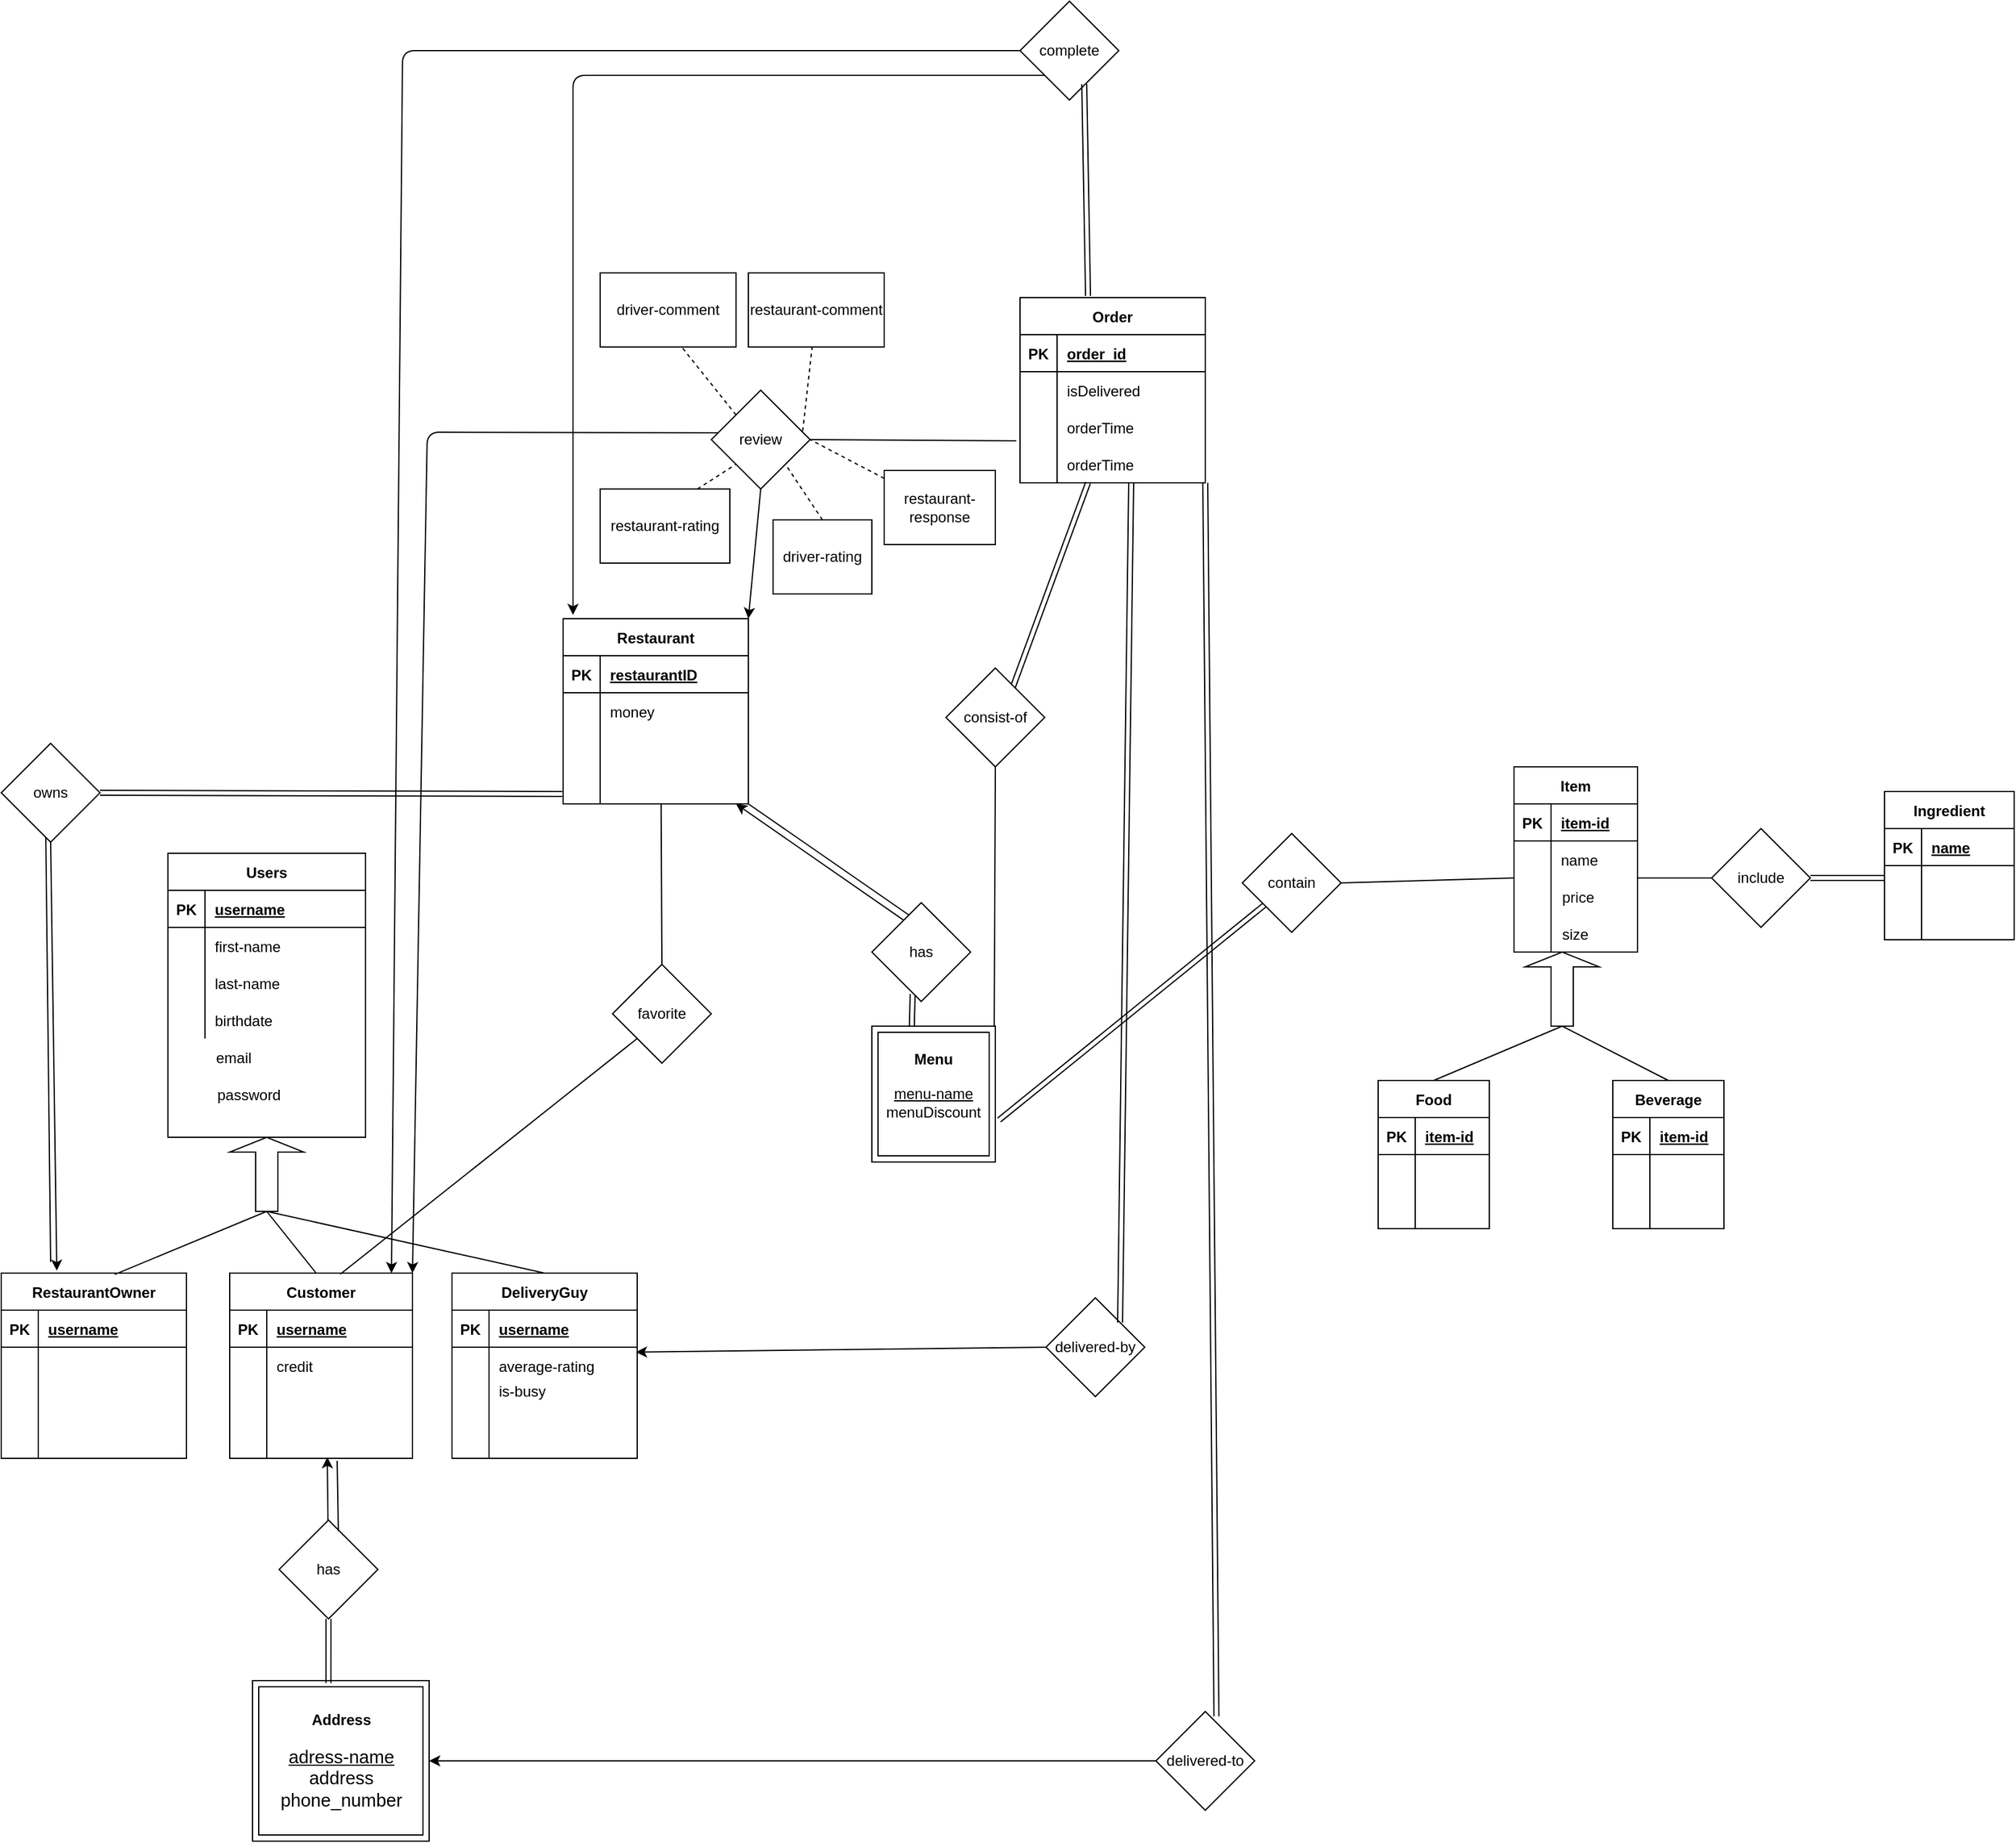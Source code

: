 <mxfile version="14.1.8" type="device"><diagram id="R2lEEEUBdFMjLlhIrx00" name="Page-1"><mxGraphModel dx="926" dy="1726" grid="1" gridSize="10" guides="1" tooltips="1" connect="1" arrows="1" fold="1" page="1" pageScale="1" pageWidth="850" pageHeight="1100" math="0" shadow="0" extFonts="Permanent Marker^https://fonts.googleapis.com/css?family=Permanent+Marker"><root><mxCell id="0"/><mxCell id="1" parent="0"/><object label="Users" email="" id="Zh8neGihTHfax8d--XvM-1"><mxCell style="shape=table;startSize=30;container=1;collapsible=1;childLayout=tableLayout;fixedRows=1;rowLines=0;fontStyle=1;align=center;resizeLast=1;" parent="1" vertex="1"><mxGeometry x="280" y="110" width="160" height="230" as="geometry"/></mxCell></object><mxCell id="Zh8neGihTHfax8d--XvM-2" value="" style="shape=partialRectangle;collapsible=0;dropTarget=0;pointerEvents=0;fillColor=none;top=0;left=0;bottom=1;right=0;points=[[0,0.5],[1,0.5]];portConstraint=eastwest;" parent="Zh8neGihTHfax8d--XvM-1" vertex="1"><mxGeometry y="30" width="160" height="30" as="geometry"/></mxCell><mxCell id="Zh8neGihTHfax8d--XvM-3" value="PK" style="shape=partialRectangle;connectable=0;fillColor=none;top=0;left=0;bottom=0;right=0;fontStyle=1;overflow=hidden;" parent="Zh8neGihTHfax8d--XvM-2" vertex="1"><mxGeometry width="30" height="30" as="geometry"/></mxCell><mxCell id="Zh8neGihTHfax8d--XvM-4" value="username" style="shape=partialRectangle;connectable=0;fillColor=none;top=0;left=0;bottom=0;right=0;align=left;spacingLeft=6;fontStyle=5;overflow=hidden;" parent="Zh8neGihTHfax8d--XvM-2" vertex="1"><mxGeometry x="30" width="130" height="30" as="geometry"/></mxCell><mxCell id="Zh8neGihTHfax8d--XvM-5" value="" style="shape=partialRectangle;collapsible=0;dropTarget=0;pointerEvents=0;fillColor=none;top=0;left=0;bottom=0;right=0;points=[[0,0.5],[1,0.5]];portConstraint=eastwest;" parent="Zh8neGihTHfax8d--XvM-1" vertex="1"><mxGeometry y="60" width="160" height="30" as="geometry"/></mxCell><mxCell id="Zh8neGihTHfax8d--XvM-6" value="" style="shape=partialRectangle;connectable=0;fillColor=none;top=0;left=0;bottom=0;right=0;editable=1;overflow=hidden;" parent="Zh8neGihTHfax8d--XvM-5" vertex="1"><mxGeometry width="30" height="30" as="geometry"/></mxCell><mxCell id="Zh8neGihTHfax8d--XvM-7" value="first-name" style="shape=partialRectangle;connectable=0;fillColor=none;top=0;left=0;bottom=0;right=0;align=left;spacingLeft=6;overflow=hidden;" parent="Zh8neGihTHfax8d--XvM-5" vertex="1"><mxGeometry x="30" width="130" height="30" as="geometry"/></mxCell><mxCell id="Zh8neGihTHfax8d--XvM-8" value="" style="shape=partialRectangle;collapsible=0;dropTarget=0;pointerEvents=0;fillColor=none;top=0;left=0;bottom=0;right=0;points=[[0,0.5],[1,0.5]];portConstraint=eastwest;" parent="Zh8neGihTHfax8d--XvM-1" vertex="1"><mxGeometry y="90" width="160" height="30" as="geometry"/></mxCell><mxCell id="Zh8neGihTHfax8d--XvM-9" value="" style="shape=partialRectangle;connectable=0;fillColor=none;top=0;left=0;bottom=0;right=0;editable=1;overflow=hidden;" parent="Zh8neGihTHfax8d--XvM-8" vertex="1"><mxGeometry width="30" height="30" as="geometry"/></mxCell><mxCell id="Zh8neGihTHfax8d--XvM-10" value="last-name" style="shape=partialRectangle;connectable=0;fillColor=none;top=0;left=0;bottom=0;right=0;align=left;spacingLeft=6;overflow=hidden;" parent="Zh8neGihTHfax8d--XvM-8" vertex="1"><mxGeometry x="30" width="130" height="30" as="geometry"/></mxCell><mxCell id="Zh8neGihTHfax8d--XvM-11" value="" style="shape=partialRectangle;collapsible=0;dropTarget=0;pointerEvents=0;fillColor=none;top=0;left=0;bottom=0;right=0;points=[[0,0.5],[1,0.5]];portConstraint=eastwest;" parent="Zh8neGihTHfax8d--XvM-1" vertex="1"><mxGeometry y="120" width="160" height="30" as="geometry"/></mxCell><mxCell id="Zh8neGihTHfax8d--XvM-12" value="" style="shape=partialRectangle;connectable=0;fillColor=none;top=0;left=0;bottom=0;right=0;editable=1;overflow=hidden;" parent="Zh8neGihTHfax8d--XvM-11" vertex="1"><mxGeometry width="30" height="30" as="geometry"/></mxCell><mxCell id="Zh8neGihTHfax8d--XvM-13" value="birthdate" style="shape=partialRectangle;connectable=0;fillColor=none;top=0;left=0;bottom=0;right=0;align=left;spacingLeft=6;overflow=hidden;" parent="Zh8neGihTHfax8d--XvM-11" vertex="1"><mxGeometry x="30" width="130" height="30" as="geometry"/></mxCell><mxCell id="Zh8neGihTHfax8d--XvM-14" value="email" style="shape=partialRectangle;connectable=0;fillColor=none;top=0;left=0;bottom=0;right=0;align=left;spacingLeft=6;overflow=hidden;" parent="1" vertex="1"><mxGeometry x="311" y="260" width="150" height="30" as="geometry"/></mxCell><object label="RestaurantOwner" email="" id="Zh8neGihTHfax8d--XvM-16"><mxCell style="shape=table;startSize=30;container=1;collapsible=1;childLayout=tableLayout;fixedRows=1;rowLines=0;fontStyle=1;align=center;resizeLast=1;" parent="1" vertex="1"><mxGeometry x="145" y="450" width="150" height="150" as="geometry"/></mxCell></object><mxCell id="Zh8neGihTHfax8d--XvM-17" value="" style="shape=partialRectangle;collapsible=0;dropTarget=0;pointerEvents=0;fillColor=none;top=0;left=0;bottom=1;right=0;points=[[0,0.5],[1,0.5]];portConstraint=eastwest;" parent="Zh8neGihTHfax8d--XvM-16" vertex="1"><mxGeometry y="30" width="150" height="30" as="geometry"/></mxCell><mxCell id="Zh8neGihTHfax8d--XvM-18" value="PK" style="shape=partialRectangle;connectable=0;fillColor=none;top=0;left=0;bottom=0;right=0;fontStyle=1;overflow=hidden;" parent="Zh8neGihTHfax8d--XvM-17" vertex="1"><mxGeometry width="30" height="30" as="geometry"/></mxCell><mxCell id="Zh8neGihTHfax8d--XvM-19" value="username" style="shape=partialRectangle;connectable=0;fillColor=none;top=0;left=0;bottom=0;right=0;align=left;spacingLeft=6;fontStyle=5;overflow=hidden;" parent="Zh8neGihTHfax8d--XvM-17" vertex="1"><mxGeometry x="30" width="120" height="30" as="geometry"/></mxCell><mxCell id="Zh8neGihTHfax8d--XvM-20" value="" style="shape=partialRectangle;collapsible=0;dropTarget=0;pointerEvents=0;fillColor=none;top=0;left=0;bottom=0;right=0;points=[[0,0.5],[1,0.5]];portConstraint=eastwest;" parent="Zh8neGihTHfax8d--XvM-16" vertex="1"><mxGeometry y="60" width="150" height="30" as="geometry"/></mxCell><mxCell id="Zh8neGihTHfax8d--XvM-21" value="" style="shape=partialRectangle;connectable=0;fillColor=none;top=0;left=0;bottom=0;right=0;editable=1;overflow=hidden;" parent="Zh8neGihTHfax8d--XvM-20" vertex="1"><mxGeometry width="30" height="30" as="geometry"/></mxCell><mxCell id="Zh8neGihTHfax8d--XvM-22" value="" style="shape=partialRectangle;connectable=0;fillColor=none;top=0;left=0;bottom=0;right=0;align=left;spacingLeft=6;overflow=hidden;" parent="Zh8neGihTHfax8d--XvM-20" vertex="1"><mxGeometry x="30" width="120" height="30" as="geometry"/></mxCell><mxCell id="Zh8neGihTHfax8d--XvM-23" value="" style="shape=partialRectangle;collapsible=0;dropTarget=0;pointerEvents=0;fillColor=none;top=0;left=0;bottom=0;right=0;points=[[0,0.5],[1,0.5]];portConstraint=eastwest;" parent="Zh8neGihTHfax8d--XvM-16" vertex="1"><mxGeometry y="90" width="150" height="30" as="geometry"/></mxCell><mxCell id="Zh8neGihTHfax8d--XvM-24" value="" style="shape=partialRectangle;connectable=0;fillColor=none;top=0;left=0;bottom=0;right=0;editable=1;overflow=hidden;" parent="Zh8neGihTHfax8d--XvM-23" vertex="1"><mxGeometry width="30" height="30" as="geometry"/></mxCell><mxCell id="Zh8neGihTHfax8d--XvM-25" value="" style="shape=partialRectangle;connectable=0;fillColor=none;top=0;left=0;bottom=0;right=0;align=left;spacingLeft=6;overflow=hidden;" parent="Zh8neGihTHfax8d--XvM-23" vertex="1"><mxGeometry x="30" width="120" height="30" as="geometry"/></mxCell><mxCell id="Zh8neGihTHfax8d--XvM-26" value="" style="shape=partialRectangle;collapsible=0;dropTarget=0;pointerEvents=0;fillColor=none;top=0;left=0;bottom=0;right=0;points=[[0,0.5],[1,0.5]];portConstraint=eastwest;" parent="Zh8neGihTHfax8d--XvM-16" vertex="1"><mxGeometry y="120" width="150" height="30" as="geometry"/></mxCell><mxCell id="Zh8neGihTHfax8d--XvM-27" value="" style="shape=partialRectangle;connectable=0;fillColor=none;top=0;left=0;bottom=0;right=0;editable=1;overflow=hidden;" parent="Zh8neGihTHfax8d--XvM-26" vertex="1"><mxGeometry width="30" height="30" as="geometry"/></mxCell><mxCell id="Zh8neGihTHfax8d--XvM-28" value="" style="shape=partialRectangle;connectable=0;fillColor=none;top=0;left=0;bottom=0;right=0;align=left;spacingLeft=6;overflow=hidden;" parent="Zh8neGihTHfax8d--XvM-26" vertex="1"><mxGeometry x="30" width="120" height="30" as="geometry"/></mxCell><object label="Restaurant" email="" id="Zh8neGihTHfax8d--XvM-29"><mxCell style="shape=table;startSize=30;container=1;collapsible=1;childLayout=tableLayout;fixedRows=1;rowLines=0;fontStyle=1;align=center;resizeLast=1;" parent="1" vertex="1"><mxGeometry x="600" y="-80" width="150" height="150" as="geometry"/></mxCell></object><mxCell id="Zh8neGihTHfax8d--XvM-30" value="" style="shape=partialRectangle;collapsible=0;dropTarget=0;pointerEvents=0;fillColor=none;top=0;left=0;bottom=1;right=0;points=[[0,0.5],[1,0.5]];portConstraint=eastwest;" parent="Zh8neGihTHfax8d--XvM-29" vertex="1"><mxGeometry y="30" width="150" height="30" as="geometry"/></mxCell><mxCell id="Zh8neGihTHfax8d--XvM-31" value="PK" style="shape=partialRectangle;connectable=0;fillColor=none;top=0;left=0;bottom=0;right=0;fontStyle=1;overflow=hidden;" parent="Zh8neGihTHfax8d--XvM-30" vertex="1"><mxGeometry width="30" height="30" as="geometry"/></mxCell><mxCell id="Zh8neGihTHfax8d--XvM-32" value="restaurantID" style="shape=partialRectangle;connectable=0;fillColor=none;top=0;left=0;bottom=0;right=0;align=left;spacingLeft=6;fontStyle=5;overflow=hidden;" parent="Zh8neGihTHfax8d--XvM-30" vertex="1"><mxGeometry x="30" width="120" height="30" as="geometry"/></mxCell><mxCell id="Zh8neGihTHfax8d--XvM-33" value="" style="shape=partialRectangle;collapsible=0;dropTarget=0;pointerEvents=0;fillColor=none;top=0;left=0;bottom=0;right=0;points=[[0,0.5],[1,0.5]];portConstraint=eastwest;" parent="Zh8neGihTHfax8d--XvM-29" vertex="1"><mxGeometry y="60" width="150" height="30" as="geometry"/></mxCell><mxCell id="Zh8neGihTHfax8d--XvM-34" value="" style="shape=partialRectangle;connectable=0;fillColor=none;top=0;left=0;bottom=0;right=0;editable=1;overflow=hidden;" parent="Zh8neGihTHfax8d--XvM-33" vertex="1"><mxGeometry width="30" height="30" as="geometry"/></mxCell><mxCell id="Zh8neGihTHfax8d--XvM-35" value="money" style="shape=partialRectangle;connectable=0;fillColor=none;top=0;left=0;bottom=0;right=0;align=left;spacingLeft=6;overflow=hidden;" parent="Zh8neGihTHfax8d--XvM-33" vertex="1"><mxGeometry x="30" width="120" height="30" as="geometry"/></mxCell><mxCell id="Zh8neGihTHfax8d--XvM-36" value="" style="shape=partialRectangle;collapsible=0;dropTarget=0;pointerEvents=0;fillColor=none;top=0;left=0;bottom=0;right=0;points=[[0,0.5],[1,0.5]];portConstraint=eastwest;" parent="Zh8neGihTHfax8d--XvM-29" vertex="1"><mxGeometry y="90" width="150" height="30" as="geometry"/></mxCell><mxCell id="Zh8neGihTHfax8d--XvM-37" value="" style="shape=partialRectangle;connectable=0;fillColor=none;top=0;left=0;bottom=0;right=0;editable=1;overflow=hidden;" parent="Zh8neGihTHfax8d--XvM-36" vertex="1"><mxGeometry width="30" height="30" as="geometry"/></mxCell><mxCell id="Zh8neGihTHfax8d--XvM-38" value="" style="shape=partialRectangle;connectable=0;fillColor=none;top=0;left=0;bottom=0;right=0;align=left;spacingLeft=6;overflow=hidden;" parent="Zh8neGihTHfax8d--XvM-36" vertex="1"><mxGeometry x="30" width="120" height="30" as="geometry"/></mxCell><mxCell id="Zh8neGihTHfax8d--XvM-39" value="" style="shape=partialRectangle;collapsible=0;dropTarget=0;pointerEvents=0;fillColor=none;top=0;left=0;bottom=0;right=0;points=[[0,0.5],[1,0.5]];portConstraint=eastwest;" parent="Zh8neGihTHfax8d--XvM-29" vertex="1"><mxGeometry y="120" width="150" height="30" as="geometry"/></mxCell><mxCell id="Zh8neGihTHfax8d--XvM-40" value="" style="shape=partialRectangle;connectable=0;fillColor=none;top=0;left=0;bottom=0;right=0;editable=1;overflow=hidden;" parent="Zh8neGihTHfax8d--XvM-39" vertex="1"><mxGeometry width="30" height="30" as="geometry"/></mxCell><mxCell id="Zh8neGihTHfax8d--XvM-41" value="" style="shape=partialRectangle;connectable=0;fillColor=none;top=0;left=0;bottom=0;right=0;align=left;spacingLeft=6;overflow=hidden;" parent="Zh8neGihTHfax8d--XvM-39" vertex="1"><mxGeometry x="30" width="120" height="30" as="geometry"/></mxCell><object label="Item" email="" id="Zh8neGihTHfax8d--XvM-55"><mxCell style="shape=table;startSize=30;container=1;collapsible=1;childLayout=tableLayout;fixedRows=1;rowLines=0;fontStyle=1;align=center;resizeLast=1;" parent="1" vertex="1"><mxGeometry x="1370" y="40" width="100" height="150" as="geometry"/></mxCell></object><mxCell id="Zh8neGihTHfax8d--XvM-56" value="" style="shape=partialRectangle;collapsible=0;dropTarget=0;pointerEvents=0;fillColor=none;top=0;left=0;bottom=1;right=0;points=[[0,0.5],[1,0.5]];portConstraint=eastwest;" parent="Zh8neGihTHfax8d--XvM-55" vertex="1"><mxGeometry y="30" width="100" height="30" as="geometry"/></mxCell><mxCell id="Zh8neGihTHfax8d--XvM-57" value="PK" style="shape=partialRectangle;connectable=0;fillColor=none;top=0;left=0;bottom=0;right=0;fontStyle=1;overflow=hidden;" parent="Zh8neGihTHfax8d--XvM-56" vertex="1"><mxGeometry width="30" height="30" as="geometry"/></mxCell><mxCell id="Zh8neGihTHfax8d--XvM-58" value="item-id" style="shape=partialRectangle;connectable=0;fillColor=none;top=0;left=0;bottom=0;right=0;align=left;spacingLeft=6;fontStyle=5;overflow=hidden;" parent="Zh8neGihTHfax8d--XvM-56" vertex="1"><mxGeometry x="30" width="70" height="30" as="geometry"/></mxCell><mxCell id="Zh8neGihTHfax8d--XvM-59" value="" style="shape=partialRectangle;collapsible=0;dropTarget=0;pointerEvents=0;fillColor=none;top=0;left=0;bottom=0;right=0;points=[[0,0.5],[1,0.5]];portConstraint=eastwest;" parent="Zh8neGihTHfax8d--XvM-55" vertex="1"><mxGeometry y="60" width="100" height="30" as="geometry"/></mxCell><mxCell id="Zh8neGihTHfax8d--XvM-60" value="" style="shape=partialRectangle;connectable=0;fillColor=none;top=0;left=0;bottom=0;right=0;editable=1;overflow=hidden;" parent="Zh8neGihTHfax8d--XvM-59" vertex="1"><mxGeometry width="30" height="30" as="geometry"/></mxCell><mxCell id="Zh8neGihTHfax8d--XvM-61" value="name" style="shape=partialRectangle;connectable=0;fillColor=none;top=0;left=0;bottom=0;right=0;align=left;spacingLeft=6;overflow=hidden;" parent="Zh8neGihTHfax8d--XvM-59" vertex="1"><mxGeometry x="30" width="70" height="30" as="geometry"/></mxCell><mxCell id="Zh8neGihTHfax8d--XvM-62" value="" style="shape=partialRectangle;collapsible=0;dropTarget=0;pointerEvents=0;fillColor=none;top=0;left=0;bottom=0;right=0;points=[[0,0.5],[1,0.5]];portConstraint=eastwest;" parent="Zh8neGihTHfax8d--XvM-55" vertex="1"><mxGeometry y="90" width="100" height="30" as="geometry"/></mxCell><mxCell id="Zh8neGihTHfax8d--XvM-63" value="" style="shape=partialRectangle;connectable=0;fillColor=none;top=0;left=0;bottom=0;right=0;editable=1;overflow=hidden;" parent="Zh8neGihTHfax8d--XvM-62" vertex="1"><mxGeometry width="30" height="30" as="geometry"/></mxCell><mxCell id="Zh8neGihTHfax8d--XvM-64" value="" style="shape=partialRectangle;connectable=0;fillColor=none;top=0;left=0;bottom=0;right=0;align=left;spacingLeft=6;overflow=hidden;" parent="Zh8neGihTHfax8d--XvM-62" vertex="1"><mxGeometry x="30" width="70" height="30" as="geometry"/></mxCell><mxCell id="Zh8neGihTHfax8d--XvM-65" value="" style="shape=partialRectangle;collapsible=0;dropTarget=0;pointerEvents=0;fillColor=none;top=0;left=0;bottom=0;right=0;points=[[0,0.5],[1,0.5]];portConstraint=eastwest;" parent="Zh8neGihTHfax8d--XvM-55" vertex="1"><mxGeometry y="120" width="100" height="30" as="geometry"/></mxCell><mxCell id="Zh8neGihTHfax8d--XvM-66" value="" style="shape=partialRectangle;connectable=0;fillColor=none;top=0;left=0;bottom=0;right=0;editable=1;overflow=hidden;" parent="Zh8neGihTHfax8d--XvM-65" vertex="1"><mxGeometry width="30" height="30" as="geometry"/></mxCell><mxCell id="Zh8neGihTHfax8d--XvM-67" value="" style="shape=partialRectangle;connectable=0;fillColor=none;top=0;left=0;bottom=0;right=0;align=left;spacingLeft=6;overflow=hidden;" parent="Zh8neGihTHfax8d--XvM-65" vertex="1"><mxGeometry x="30" width="70" height="30" as="geometry"/></mxCell><object label="Food" email="" id="Zh8neGihTHfax8d--XvM-94"><mxCell style="shape=table;startSize=30;container=1;collapsible=1;childLayout=tableLayout;fixedRows=1;rowLines=0;fontStyle=1;align=center;resizeLast=1;" parent="1" vertex="1"><mxGeometry x="1260" y="294" width="90" height="120" as="geometry"/></mxCell></object><mxCell id="Zh8neGihTHfax8d--XvM-95" value="" style="shape=partialRectangle;collapsible=0;dropTarget=0;pointerEvents=0;fillColor=none;top=0;left=0;bottom=1;right=0;points=[[0,0.5],[1,0.5]];portConstraint=eastwest;" parent="Zh8neGihTHfax8d--XvM-94" vertex="1"><mxGeometry y="30" width="90" height="30" as="geometry"/></mxCell><mxCell id="Zh8neGihTHfax8d--XvM-96" value="PK" style="shape=partialRectangle;connectable=0;fillColor=none;top=0;left=0;bottom=0;right=0;fontStyle=1;overflow=hidden;" parent="Zh8neGihTHfax8d--XvM-95" vertex="1"><mxGeometry width="30" height="30" as="geometry"/></mxCell><mxCell id="Zh8neGihTHfax8d--XvM-97" value="item-id" style="shape=partialRectangle;connectable=0;fillColor=none;top=0;left=0;bottom=0;right=0;align=left;spacingLeft=6;fontStyle=5;overflow=hidden;" parent="Zh8neGihTHfax8d--XvM-95" vertex="1"><mxGeometry x="30" width="60" height="30" as="geometry"/></mxCell><mxCell id="Zh8neGihTHfax8d--XvM-98" value="" style="shape=partialRectangle;collapsible=0;dropTarget=0;pointerEvents=0;fillColor=none;top=0;left=0;bottom=0;right=0;points=[[0,0.5],[1,0.5]];portConstraint=eastwest;" parent="Zh8neGihTHfax8d--XvM-94" vertex="1"><mxGeometry y="60" width="90" height="20" as="geometry"/></mxCell><mxCell id="Zh8neGihTHfax8d--XvM-99" value="" style="shape=partialRectangle;connectable=0;fillColor=none;top=0;left=0;bottom=0;right=0;editable=1;overflow=hidden;" parent="Zh8neGihTHfax8d--XvM-98" vertex="1"><mxGeometry width="30" height="20" as="geometry"/></mxCell><mxCell id="Zh8neGihTHfax8d--XvM-100" value="" style="shape=partialRectangle;connectable=0;fillColor=none;top=0;left=0;bottom=0;right=0;align=left;spacingLeft=6;overflow=hidden;" parent="Zh8neGihTHfax8d--XvM-98" vertex="1"><mxGeometry x="30" width="60" height="20" as="geometry"/></mxCell><mxCell id="Zh8neGihTHfax8d--XvM-101" value="" style="shape=partialRectangle;collapsible=0;dropTarget=0;pointerEvents=0;fillColor=none;top=0;left=0;bottom=0;right=0;points=[[0,0.5],[1,0.5]];portConstraint=eastwest;" parent="Zh8neGihTHfax8d--XvM-94" vertex="1"><mxGeometry y="80" width="90" height="20" as="geometry"/></mxCell><mxCell id="Zh8neGihTHfax8d--XvM-102" value="" style="shape=partialRectangle;connectable=0;fillColor=none;top=0;left=0;bottom=0;right=0;editable=1;overflow=hidden;" parent="Zh8neGihTHfax8d--XvM-101" vertex="1"><mxGeometry width="30" height="20" as="geometry"/></mxCell><mxCell id="Zh8neGihTHfax8d--XvM-103" value="" style="shape=partialRectangle;connectable=0;fillColor=none;top=0;left=0;bottom=0;right=0;align=left;spacingLeft=6;overflow=hidden;" parent="Zh8neGihTHfax8d--XvM-101" vertex="1"><mxGeometry x="30" width="60" height="20" as="geometry"/></mxCell><mxCell id="Zh8neGihTHfax8d--XvM-104" value="" style="shape=partialRectangle;collapsible=0;dropTarget=0;pointerEvents=0;fillColor=none;top=0;left=0;bottom=0;right=0;points=[[0,0.5],[1,0.5]];portConstraint=eastwest;" parent="Zh8neGihTHfax8d--XvM-94" vertex="1"><mxGeometry y="100" width="90" height="20" as="geometry"/></mxCell><mxCell id="Zh8neGihTHfax8d--XvM-105" value="" style="shape=partialRectangle;connectable=0;fillColor=none;top=0;left=0;bottom=0;right=0;editable=1;overflow=hidden;" parent="Zh8neGihTHfax8d--XvM-104" vertex="1"><mxGeometry width="30" height="20" as="geometry"/></mxCell><mxCell id="Zh8neGihTHfax8d--XvM-106" value="" style="shape=partialRectangle;connectable=0;fillColor=none;top=0;left=0;bottom=0;right=0;align=left;spacingLeft=6;overflow=hidden;" parent="Zh8neGihTHfax8d--XvM-104" vertex="1"><mxGeometry x="30" width="60" height="20" as="geometry"/></mxCell><object label="Beverage" email="" id="Zh8neGihTHfax8d--XvM-107"><mxCell style="shape=table;startSize=30;container=1;collapsible=1;childLayout=tableLayout;fixedRows=1;rowLines=0;fontStyle=1;align=center;resizeLast=1;" parent="1" vertex="1"><mxGeometry x="1450" y="294" width="90" height="120" as="geometry"/></mxCell></object><mxCell id="Zh8neGihTHfax8d--XvM-108" value="" style="shape=partialRectangle;collapsible=0;dropTarget=0;pointerEvents=0;fillColor=none;top=0;left=0;bottom=1;right=0;points=[[0,0.5],[1,0.5]];portConstraint=eastwest;" parent="Zh8neGihTHfax8d--XvM-107" vertex="1"><mxGeometry y="30" width="90" height="30" as="geometry"/></mxCell><mxCell id="Zh8neGihTHfax8d--XvM-109" value="PK" style="shape=partialRectangle;connectable=0;fillColor=none;top=0;left=0;bottom=0;right=0;fontStyle=1;overflow=hidden;" parent="Zh8neGihTHfax8d--XvM-108" vertex="1"><mxGeometry width="30" height="30" as="geometry"/></mxCell><mxCell id="Zh8neGihTHfax8d--XvM-110" value="item-id" style="shape=partialRectangle;connectable=0;fillColor=none;top=0;left=0;bottom=0;right=0;align=left;spacingLeft=6;fontStyle=5;overflow=hidden;" parent="Zh8neGihTHfax8d--XvM-108" vertex="1"><mxGeometry x="30" width="60" height="30" as="geometry"/></mxCell><mxCell id="Zh8neGihTHfax8d--XvM-111" value="" style="shape=partialRectangle;collapsible=0;dropTarget=0;pointerEvents=0;fillColor=none;top=0;left=0;bottom=0;right=0;points=[[0,0.5],[1,0.5]];portConstraint=eastwest;" parent="Zh8neGihTHfax8d--XvM-107" vertex="1"><mxGeometry y="60" width="90" height="20" as="geometry"/></mxCell><mxCell id="Zh8neGihTHfax8d--XvM-112" value="" style="shape=partialRectangle;connectable=0;fillColor=none;top=0;left=0;bottom=0;right=0;editable=1;overflow=hidden;" parent="Zh8neGihTHfax8d--XvM-111" vertex="1"><mxGeometry width="30" height="20" as="geometry"/></mxCell><mxCell id="Zh8neGihTHfax8d--XvM-113" value="" style="shape=partialRectangle;connectable=0;fillColor=none;top=0;left=0;bottom=0;right=0;align=left;spacingLeft=6;overflow=hidden;" parent="Zh8neGihTHfax8d--XvM-111" vertex="1"><mxGeometry x="30" width="60" height="20" as="geometry"/></mxCell><mxCell id="Zh8neGihTHfax8d--XvM-114" value="" style="shape=partialRectangle;collapsible=0;dropTarget=0;pointerEvents=0;fillColor=none;top=0;left=0;bottom=0;right=0;points=[[0,0.5],[1,0.5]];portConstraint=eastwest;" parent="Zh8neGihTHfax8d--XvM-107" vertex="1"><mxGeometry y="80" width="90" height="20" as="geometry"/></mxCell><mxCell id="Zh8neGihTHfax8d--XvM-115" value="" style="shape=partialRectangle;connectable=0;fillColor=none;top=0;left=0;bottom=0;right=0;editable=1;overflow=hidden;" parent="Zh8neGihTHfax8d--XvM-114" vertex="1"><mxGeometry width="30" height="20" as="geometry"/></mxCell><mxCell id="Zh8neGihTHfax8d--XvM-116" value="" style="shape=partialRectangle;connectable=0;fillColor=none;top=0;left=0;bottom=0;right=0;align=left;spacingLeft=6;overflow=hidden;" parent="Zh8neGihTHfax8d--XvM-114" vertex="1"><mxGeometry x="30" width="60" height="20" as="geometry"/></mxCell><mxCell id="Zh8neGihTHfax8d--XvM-117" value="" style="shape=partialRectangle;collapsible=0;dropTarget=0;pointerEvents=0;fillColor=none;top=0;left=0;bottom=0;right=0;points=[[0,0.5],[1,0.5]];portConstraint=eastwest;" parent="Zh8neGihTHfax8d--XvM-107" vertex="1"><mxGeometry y="100" width="90" height="20" as="geometry"/></mxCell><mxCell id="Zh8neGihTHfax8d--XvM-118" value="" style="shape=partialRectangle;connectable=0;fillColor=none;top=0;left=0;bottom=0;right=0;editable=1;overflow=hidden;" parent="Zh8neGihTHfax8d--XvM-117" vertex="1"><mxGeometry width="30" height="20" as="geometry"/></mxCell><mxCell id="Zh8neGihTHfax8d--XvM-119" value="" style="shape=partialRectangle;connectable=0;fillColor=none;top=0;left=0;bottom=0;right=0;align=left;spacingLeft=6;overflow=hidden;" parent="Zh8neGihTHfax8d--XvM-117" vertex="1"><mxGeometry x="30" width="60" height="20" as="geometry"/></mxCell><mxCell id="Zh8neGihTHfax8d--XvM-120" value="price" style="shape=partialRectangle;connectable=0;fillColor=none;top=0;left=0;bottom=0;right=0;align=left;spacingLeft=6;overflow=hidden;" parent="1" vertex="1"><mxGeometry x="1401" y="130" width="180" height="30" as="geometry"/></mxCell><object label="Customer" email="" id="Zh8neGihTHfax8d--XvM-134"><mxCell style="shape=table;startSize=30;container=1;collapsible=1;childLayout=tableLayout;fixedRows=1;rowLines=0;fontStyle=1;align=center;resizeLast=1;" parent="1" vertex="1"><mxGeometry x="330" y="450" width="148" height="150" as="geometry"/></mxCell></object><mxCell id="Zh8neGihTHfax8d--XvM-135" value="" style="shape=partialRectangle;collapsible=0;dropTarget=0;pointerEvents=0;fillColor=none;top=0;left=0;bottom=1;right=0;points=[[0,0.5],[1,0.5]];portConstraint=eastwest;" parent="Zh8neGihTHfax8d--XvM-134" vertex="1"><mxGeometry y="30" width="148" height="30" as="geometry"/></mxCell><mxCell id="Zh8neGihTHfax8d--XvM-136" value="PK" style="shape=partialRectangle;connectable=0;fillColor=none;top=0;left=0;bottom=0;right=0;fontStyle=1;overflow=hidden;" parent="Zh8neGihTHfax8d--XvM-135" vertex="1"><mxGeometry width="30" height="30" as="geometry"/></mxCell><mxCell id="Zh8neGihTHfax8d--XvM-137" value="username" style="shape=partialRectangle;connectable=0;fillColor=none;top=0;left=0;bottom=0;right=0;align=left;spacingLeft=6;fontStyle=5;overflow=hidden;" parent="Zh8neGihTHfax8d--XvM-135" vertex="1"><mxGeometry x="30" width="118" height="30" as="geometry"/></mxCell><mxCell id="Zh8neGihTHfax8d--XvM-138" value="" style="shape=partialRectangle;collapsible=0;dropTarget=0;pointerEvents=0;fillColor=none;top=0;left=0;bottom=0;right=0;points=[[0,0.5],[1,0.5]];portConstraint=eastwest;" parent="Zh8neGihTHfax8d--XvM-134" vertex="1"><mxGeometry y="60" width="148" height="30" as="geometry"/></mxCell><mxCell id="Zh8neGihTHfax8d--XvM-139" value="" style="shape=partialRectangle;connectable=0;fillColor=none;top=0;left=0;bottom=0;right=0;editable=1;overflow=hidden;" parent="Zh8neGihTHfax8d--XvM-138" vertex="1"><mxGeometry width="30" height="30" as="geometry"/></mxCell><mxCell id="Zh8neGihTHfax8d--XvM-140" value="" style="shape=partialRectangle;connectable=0;fillColor=none;top=0;left=0;bottom=0;right=0;align=left;spacingLeft=6;overflow=hidden;" parent="Zh8neGihTHfax8d--XvM-138" vertex="1"><mxGeometry x="30" width="118" height="30" as="geometry"/></mxCell><mxCell id="Zh8neGihTHfax8d--XvM-141" value="" style="shape=partialRectangle;collapsible=0;dropTarget=0;pointerEvents=0;fillColor=none;top=0;left=0;bottom=0;right=0;points=[[0,0.5],[1,0.5]];portConstraint=eastwest;" parent="Zh8neGihTHfax8d--XvM-134" vertex="1"><mxGeometry y="90" width="148" height="30" as="geometry"/></mxCell><mxCell id="Zh8neGihTHfax8d--XvM-142" value="" style="shape=partialRectangle;connectable=0;fillColor=none;top=0;left=0;bottom=0;right=0;editable=1;overflow=hidden;" parent="Zh8neGihTHfax8d--XvM-141" vertex="1"><mxGeometry width="30" height="30" as="geometry"/></mxCell><mxCell id="Zh8neGihTHfax8d--XvM-143" value="" style="shape=partialRectangle;connectable=0;fillColor=none;top=0;left=0;bottom=0;right=0;align=left;spacingLeft=6;overflow=hidden;" parent="Zh8neGihTHfax8d--XvM-141" vertex="1"><mxGeometry x="30" width="118" height="30" as="geometry"/></mxCell><mxCell id="Zh8neGihTHfax8d--XvM-144" value="" style="shape=partialRectangle;collapsible=0;dropTarget=0;pointerEvents=0;fillColor=none;top=0;left=0;bottom=0;right=0;points=[[0,0.5],[1,0.5]];portConstraint=eastwest;" parent="Zh8neGihTHfax8d--XvM-134" vertex="1"><mxGeometry y="120" width="148" height="30" as="geometry"/></mxCell><mxCell id="Zh8neGihTHfax8d--XvM-145" value="" style="shape=partialRectangle;connectable=0;fillColor=none;top=0;left=0;bottom=0;right=0;editable=1;overflow=hidden;" parent="Zh8neGihTHfax8d--XvM-144" vertex="1"><mxGeometry width="30" height="30" as="geometry"/></mxCell><mxCell id="Zh8neGihTHfax8d--XvM-146" value="" style="shape=partialRectangle;connectable=0;fillColor=none;top=0;left=0;bottom=0;right=0;align=left;spacingLeft=6;overflow=hidden;" parent="Zh8neGihTHfax8d--XvM-144" vertex="1"><mxGeometry x="30" width="118" height="30" as="geometry"/></mxCell><object label="DeliveryGuy" email="" id="Zh8neGihTHfax8d--XvM-147"><mxCell style="shape=table;startSize=30;container=1;collapsible=1;childLayout=tableLayout;fixedRows=1;rowLines=0;fontStyle=1;align=center;resizeLast=1;" parent="1" vertex="1"><mxGeometry x="510" y="450" width="150" height="150" as="geometry"/></mxCell></object><mxCell id="Zh8neGihTHfax8d--XvM-148" value="" style="shape=partialRectangle;collapsible=0;dropTarget=0;pointerEvents=0;fillColor=none;top=0;left=0;bottom=1;right=0;points=[[0,0.5],[1,0.5]];portConstraint=eastwest;" parent="Zh8neGihTHfax8d--XvM-147" vertex="1"><mxGeometry y="30" width="150" height="30" as="geometry"/></mxCell><mxCell id="Zh8neGihTHfax8d--XvM-149" value="PK" style="shape=partialRectangle;connectable=0;fillColor=none;top=0;left=0;bottom=0;right=0;fontStyle=1;overflow=hidden;" parent="Zh8neGihTHfax8d--XvM-148" vertex="1"><mxGeometry width="30" height="30" as="geometry"/></mxCell><mxCell id="Zh8neGihTHfax8d--XvM-150" value="username" style="shape=partialRectangle;connectable=0;fillColor=none;top=0;left=0;bottom=0;right=0;align=left;spacingLeft=6;fontStyle=5;overflow=hidden;" parent="Zh8neGihTHfax8d--XvM-148" vertex="1"><mxGeometry x="30" width="120" height="30" as="geometry"/></mxCell><mxCell id="Zh8neGihTHfax8d--XvM-151" value="" style="shape=partialRectangle;collapsible=0;dropTarget=0;pointerEvents=0;fillColor=none;top=0;left=0;bottom=0;right=0;points=[[0,0.5],[1,0.5]];portConstraint=eastwest;" parent="Zh8neGihTHfax8d--XvM-147" vertex="1"><mxGeometry y="60" width="150" height="30" as="geometry"/></mxCell><mxCell id="Zh8neGihTHfax8d--XvM-152" value="" style="shape=partialRectangle;connectable=0;fillColor=none;top=0;left=0;bottom=0;right=0;editable=1;overflow=hidden;" parent="Zh8neGihTHfax8d--XvM-151" vertex="1"><mxGeometry width="30" height="30" as="geometry"/></mxCell><mxCell id="Zh8neGihTHfax8d--XvM-153" value="average-rating" style="shape=partialRectangle;connectable=0;fillColor=none;top=0;left=0;bottom=0;right=0;align=left;spacingLeft=6;overflow=hidden;" parent="Zh8neGihTHfax8d--XvM-151" vertex="1"><mxGeometry x="30" width="120" height="30" as="geometry"/></mxCell><mxCell id="Zh8neGihTHfax8d--XvM-154" value="" style="shape=partialRectangle;collapsible=0;dropTarget=0;pointerEvents=0;fillColor=none;top=0;left=0;bottom=0;right=0;points=[[0,0.5],[1,0.5]];portConstraint=eastwest;" parent="Zh8neGihTHfax8d--XvM-147" vertex="1"><mxGeometry y="90" width="150" height="30" as="geometry"/></mxCell><mxCell id="Zh8neGihTHfax8d--XvM-155" value="" style="shape=partialRectangle;connectable=0;fillColor=none;top=0;left=0;bottom=0;right=0;editable=1;overflow=hidden;" parent="Zh8neGihTHfax8d--XvM-154" vertex="1"><mxGeometry width="30" height="30" as="geometry"/></mxCell><mxCell id="Zh8neGihTHfax8d--XvM-156" value="" style="shape=partialRectangle;connectable=0;fillColor=none;top=0;left=0;bottom=0;right=0;align=left;spacingLeft=6;overflow=hidden;" parent="Zh8neGihTHfax8d--XvM-154" vertex="1"><mxGeometry x="30" width="120" height="30" as="geometry"/></mxCell><mxCell id="Zh8neGihTHfax8d--XvM-157" value="" style="shape=partialRectangle;collapsible=0;dropTarget=0;pointerEvents=0;fillColor=none;top=0;left=0;bottom=0;right=0;points=[[0,0.5],[1,0.5]];portConstraint=eastwest;" parent="Zh8neGihTHfax8d--XvM-147" vertex="1"><mxGeometry y="120" width="150" height="30" as="geometry"/></mxCell><mxCell id="Zh8neGihTHfax8d--XvM-158" value="" style="shape=partialRectangle;connectable=0;fillColor=none;top=0;left=0;bottom=0;right=0;editable=1;overflow=hidden;" parent="Zh8neGihTHfax8d--XvM-157" vertex="1"><mxGeometry width="30" height="30" as="geometry"/></mxCell><mxCell id="Zh8neGihTHfax8d--XvM-159" value="" style="shape=partialRectangle;connectable=0;fillColor=none;top=0;left=0;bottom=0;right=0;align=left;spacingLeft=6;overflow=hidden;" parent="Zh8neGihTHfax8d--XvM-157" vertex="1"><mxGeometry x="30" width="120" height="30" as="geometry"/></mxCell><mxCell id="Zh8neGihTHfax8d--XvM-160" value="credit" style="shape=partialRectangle;connectable=0;fillColor=none;top=0;left=0;bottom=0;right=0;align=left;spacingLeft=6;overflow=hidden;" parent="1" vertex="1"><mxGeometry x="360" y="510" width="120" height="30" as="geometry"/></mxCell><mxCell id="Zh8neGihTHfax8d--XvM-163" value="" style="shape=singleArrow;direction=north;whiteSpace=wrap;html=1;" parent="1" vertex="1"><mxGeometry x="330" y="340" width="60" height="60" as="geometry"/></mxCell><mxCell id="Zh8neGihTHfax8d--XvM-165" value="" style="endArrow=none;html=1;exitX=0;exitY=0.5;exitDx=0;exitDy=0;exitPerimeter=0;entryX=0.613;entryY=0.007;entryDx=0;entryDy=0;entryPerimeter=0;" parent="1" source="Zh8neGihTHfax8d--XvM-163" target="Zh8neGihTHfax8d--XvM-16" edge="1"><mxGeometry width="50" height="50" relative="1" as="geometry"><mxPoint x="680" y="250" as="sourcePoint"/><mxPoint x="240" y="430" as="targetPoint"/><Array as="points"/></mxGeometry></mxCell><mxCell id="Zh8neGihTHfax8d--XvM-167" value="" style="endArrow=none;html=1;exitX=0.5;exitY=0;exitDx=0;exitDy=0;entryX=0;entryY=0.5;entryDx=0;entryDy=0;entryPerimeter=0;" parent="1" source="Zh8neGihTHfax8d--XvM-147" target="Zh8neGihTHfax8d--XvM-163" edge="1"><mxGeometry width="50" height="50" relative="1" as="geometry"><mxPoint x="423" y="450" as="sourcePoint"/><mxPoint x="423" y="410" as="targetPoint"/><Array as="points"/></mxGeometry></mxCell><mxCell id="Zh8neGihTHfax8d--XvM-168" value="" style="shape=partialRectangle;collapsible=0;dropTarget=0;pointerEvents=0;fillColor=none;top=0;left=0;bottom=0;right=0;points=[[0,0.5],[1,0.5]];portConstraint=eastwest;" parent="1" vertex="1"><mxGeometry x="510" y="530" width="210" height="30" as="geometry"/></mxCell><mxCell id="Zh8neGihTHfax8d--XvM-169" value="" style="shape=partialRectangle;connectable=0;fillColor=none;top=0;left=0;bottom=0;right=0;editable=1;overflow=hidden;" parent="Zh8neGihTHfax8d--XvM-168" vertex="1"><mxGeometry width="30" height="30" as="geometry"/></mxCell><mxCell id="Zh8neGihTHfax8d--XvM-170" value="is-busy" style="shape=partialRectangle;connectable=0;fillColor=none;top=0;left=0;bottom=0;right=0;align=left;spacingLeft=6;overflow=hidden;" parent="Zh8neGihTHfax8d--XvM-168" vertex="1"><mxGeometry x="30" width="180" height="30" as="geometry"/></mxCell><mxCell id="Zh8neGihTHfax8d--XvM-174" value="" style="endArrow=classic;html=1;exitX=0.5;exitY=1;exitDx=0;exitDy=0;entryX=0.3;entryY=-0.013;entryDx=0;entryDy=0;entryPerimeter=0;" parent="1" target="Zh8neGihTHfax8d--XvM-16" edge="1"><mxGeometry width="50" height="50" relative="1" as="geometry"><mxPoint x="185" y="100" as="sourcePoint"/><mxPoint x="730" y="200" as="targetPoint"/></mxGeometry></mxCell><mxCell id="Zh8neGihTHfax8d--XvM-175" value="" style="endArrow=none;html=1;entryX=0.413;entryY=0.9;entryDx=0;entryDy=0;entryPerimeter=0;" parent="1" edge="1"><mxGeometry width="50" height="50" relative="1" as="geometry"><mxPoint x="185" y="441" as="sourcePoint"/><mxPoint x="181.04" y="92" as="targetPoint"/></mxGeometry></mxCell><mxCell id="Zh8neGihTHfax8d--XvM-178" value="" style="endArrow=none;html=1;entryX=0.5;entryY=0;entryDx=0;entryDy=0;exitX=1;exitY=1;exitDx=0;exitDy=0;" parent="1" source="Zh8neGihTHfax8d--XvM-29" edge="1"><mxGeometry width="50" height="50" relative="1" as="geometry"><mxPoint x="880" y="245" as="sourcePoint"/><mxPoint x="880" y="160" as="targetPoint"/></mxGeometry></mxCell><mxCell id="Zh8neGihTHfax8d--XvM-179" value="" style="endArrow=classic;html=1;exitX=0.338;exitY=0.188;exitDx=0;exitDy=0;exitPerimeter=0;" parent="1" source="w5awrjnhxRkKPZBforDl-2" edge="1"><mxGeometry width="50" height="50" relative="1" as="geometry"><mxPoint x="870" y="160" as="sourcePoint"/><mxPoint x="740" y="70" as="targetPoint"/></mxGeometry></mxCell><mxCell id="Zh8neGihTHfax8d--XvM-180" value="" style="shape=singleArrow;direction=north;whiteSpace=wrap;html=1;" parent="1" vertex="1"><mxGeometry x="1379" y="190" width="60" height="60" as="geometry"/></mxCell><mxCell id="Zh8neGihTHfax8d--XvM-182" value="" style="endArrow=none;html=1;exitX=0.5;exitY=0;exitDx=0;exitDy=0;" parent="1" source="Zh8neGihTHfax8d--XvM-94" edge="1"><mxGeometry width="50" height="50" relative="1" as="geometry"><mxPoint x="1200" y="280" as="sourcePoint"/><mxPoint x="1409" y="250" as="targetPoint"/><Array as="points"/></mxGeometry></mxCell><mxCell id="Zh8neGihTHfax8d--XvM-183" value="" style="endArrow=none;html=1;exitX=0;exitY=0.5;exitDx=0;exitDy=0;exitPerimeter=0;entryX=0.5;entryY=0;entryDx=0;entryDy=0;" parent="1" source="Zh8neGihTHfax8d--XvM-180" target="Zh8neGihTHfax8d--XvM-107" edge="1"><mxGeometry width="50" height="50" relative="1" as="geometry"><mxPoint x="1430" y="100" as="sourcePoint"/><mxPoint x="1480" y="50" as="targetPoint"/></mxGeometry></mxCell><object label="Order" email="" id="Zh8neGihTHfax8d--XvM-194"><mxCell style="shape=table;startSize=30;container=1;collapsible=1;childLayout=tableLayout;fixedRows=1;rowLines=0;fontStyle=1;align=center;resizeLast=1;" parent="1" vertex="1"><mxGeometry x="970" y="-340" width="150" height="150" as="geometry"/></mxCell></object><mxCell id="Zh8neGihTHfax8d--XvM-195" value="" style="shape=partialRectangle;collapsible=0;dropTarget=0;pointerEvents=0;fillColor=none;top=0;left=0;bottom=1;right=0;points=[[0,0.5],[1,0.5]];portConstraint=eastwest;" parent="Zh8neGihTHfax8d--XvM-194" vertex="1"><mxGeometry y="30" width="150" height="30" as="geometry"/></mxCell><mxCell id="Zh8neGihTHfax8d--XvM-196" value="PK" style="shape=partialRectangle;connectable=0;fillColor=none;top=0;left=0;bottom=0;right=0;fontStyle=1;overflow=hidden;" parent="Zh8neGihTHfax8d--XvM-195" vertex="1"><mxGeometry width="30" height="30" as="geometry"/></mxCell><mxCell id="Zh8neGihTHfax8d--XvM-197" value="order_id" style="shape=partialRectangle;connectable=0;fillColor=none;top=0;left=0;bottom=0;right=0;align=left;spacingLeft=6;fontStyle=5;overflow=hidden;" parent="Zh8neGihTHfax8d--XvM-195" vertex="1"><mxGeometry x="30" width="120" height="30" as="geometry"/></mxCell><mxCell id="Zh8neGihTHfax8d--XvM-198" value="" style="shape=partialRectangle;collapsible=0;dropTarget=0;pointerEvents=0;fillColor=none;top=0;left=0;bottom=0;right=0;points=[[0,0.5],[1,0.5]];portConstraint=eastwest;" parent="Zh8neGihTHfax8d--XvM-194" vertex="1"><mxGeometry y="60" width="150" height="30" as="geometry"/></mxCell><mxCell id="Zh8neGihTHfax8d--XvM-199" value="" style="shape=partialRectangle;connectable=0;fillColor=none;top=0;left=0;bottom=0;right=0;editable=1;overflow=hidden;" parent="Zh8neGihTHfax8d--XvM-198" vertex="1"><mxGeometry width="30" height="30" as="geometry"/></mxCell><mxCell id="Zh8neGihTHfax8d--XvM-200" value="" style="shape=partialRectangle;connectable=0;fillColor=none;top=0;left=0;bottom=0;right=0;align=left;spacingLeft=6;overflow=hidden;" parent="Zh8neGihTHfax8d--XvM-198" vertex="1"><mxGeometry x="30" width="120" height="30" as="geometry"/></mxCell><mxCell id="Zh8neGihTHfax8d--XvM-201" value="" style="shape=partialRectangle;collapsible=0;dropTarget=0;pointerEvents=0;fillColor=none;top=0;left=0;bottom=0;right=0;points=[[0,0.5],[1,0.5]];portConstraint=eastwest;" parent="Zh8neGihTHfax8d--XvM-194" vertex="1"><mxGeometry y="90" width="150" height="30" as="geometry"/></mxCell><mxCell id="Zh8neGihTHfax8d--XvM-202" value="" style="shape=partialRectangle;connectable=0;fillColor=none;top=0;left=0;bottom=0;right=0;editable=1;overflow=hidden;" parent="Zh8neGihTHfax8d--XvM-201" vertex="1"><mxGeometry width="30" height="30" as="geometry"/></mxCell><mxCell id="Zh8neGihTHfax8d--XvM-203" value="" style="shape=partialRectangle;connectable=0;fillColor=none;top=0;left=0;bottom=0;right=0;align=left;spacingLeft=6;overflow=hidden;" parent="Zh8neGihTHfax8d--XvM-201" vertex="1"><mxGeometry x="30" width="120" height="30" as="geometry"/></mxCell><mxCell id="Zh8neGihTHfax8d--XvM-204" value="" style="shape=partialRectangle;collapsible=0;dropTarget=0;pointerEvents=0;fillColor=none;top=0;left=0;bottom=0;right=0;points=[[0,0.5],[1,0.5]];portConstraint=eastwest;" parent="Zh8neGihTHfax8d--XvM-194" vertex="1"><mxGeometry y="120" width="150" height="30" as="geometry"/></mxCell><mxCell id="Zh8neGihTHfax8d--XvM-205" value="" style="shape=partialRectangle;connectable=0;fillColor=none;top=0;left=0;bottom=0;right=0;editable=1;overflow=hidden;" parent="Zh8neGihTHfax8d--XvM-204" vertex="1"><mxGeometry width="30" height="30" as="geometry"/></mxCell><mxCell id="Zh8neGihTHfax8d--XvM-206" value="" style="shape=partialRectangle;connectable=0;fillColor=none;top=0;left=0;bottom=0;right=0;align=left;spacingLeft=6;overflow=hidden;" parent="Zh8neGihTHfax8d--XvM-204" vertex="1"><mxGeometry x="30" width="120" height="30" as="geometry"/></mxCell><mxCell id="Zh8neGihTHfax8d--XvM-220" value="size" style="shape=partialRectangle;connectable=0;fillColor=none;top=0;left=0;bottom=0;right=0;align=left;spacingLeft=6;overflow=hidden;" parent="1" vertex="1"><mxGeometry x="1401" y="160" width="180" height="30" as="geometry"/></mxCell><mxCell id="Zh8neGihTHfax8d--XvM-222" value="" style="shape=partialRectangle;collapsible=0;dropTarget=0;pointerEvents=0;fillColor=none;top=0;left=0;bottom=0;right=0;points=[[0,0.5],[1,0.5]];portConstraint=eastwest;" parent="1" vertex="1"><mxGeometry x="776" y="400" width="210" height="30" as="geometry"/></mxCell><mxCell id="Zh8neGihTHfax8d--XvM-223" value="" style="shape=partialRectangle;connectable=0;fillColor=none;top=0;left=0;bottom=0;right=0;editable=1;overflow=hidden;" parent="Zh8neGihTHfax8d--XvM-222" vertex="1"><mxGeometry width="30" height="30" as="geometry"/></mxCell><mxCell id="Zh8neGihTHfax8d--XvM-247" value="isDelivered" style="shape=partialRectangle;connectable=0;fillColor=none;top=0;left=0;bottom=0;right=0;align=left;spacingLeft=6;overflow=hidden;" parent="1" vertex="1"><mxGeometry x="1000" y="-280" width="90" height="30" as="geometry"/></mxCell><mxCell id="Zh8neGihTHfax8d--XvM-275" value="" style="endArrow=classic;html=1;exitX=0.072;exitY=0.431;exitDx=0;exitDy=0;exitPerimeter=0;entryX=1;entryY=0;entryDx=0;entryDy=0;" parent="1" source="Zh8neGihTHfax8d--XvM-293" target="Zh8neGihTHfax8d--XvM-134" edge="1"><mxGeometry width="50" height="50" relative="1" as="geometry"><mxPoint x="705" y="-231" as="sourcePoint"/><mxPoint x="550" y="370" as="targetPoint"/><Array as="points"><mxPoint x="490" y="-231"/></Array></mxGeometry></mxCell><mxCell id="Zh8neGihTHfax8d--XvM-282" value="password" style="shape=partialRectangle;connectable=0;fillColor=none;top=0;left=0;bottom=0;right=0;align=left;spacingLeft=6;overflow=hidden;" parent="1" vertex="1"><mxGeometry x="312" y="290" width="150" height="30" as="geometry"/></mxCell><mxCell id="Zh8neGihTHfax8d--XvM-284" value="" style="shape=link;html=1;exitX=0.367;exitY=1;exitDx=0;exitDy=0;entryX=0.675;entryY=0.2;entryDx=0;entryDy=0;entryPerimeter=0;exitPerimeter=0;" parent="1" source="Zh8neGihTHfax8d--XvM-204" target="w5awrjnhxRkKPZBforDl-1" edge="1"><mxGeometry width="100" relative="1" as="geometry"><mxPoint x="1080" y="-200" as="sourcePoint"/><mxPoint x="1020" y="-1" as="targetPoint"/></mxGeometry></mxCell><mxCell id="Zh8neGihTHfax8d--XvM-285" value="" style="shape=link;html=1;entryX=0.413;entryY=0.925;entryDx=0;entryDy=0;entryPerimeter=0;" parent="1" target="w5awrjnhxRkKPZBforDl-2" edge="1"><mxGeometry width="100" relative="1" as="geometry"><mxPoint x="882.359" y="250" as="sourcePoint"/><mxPoint x="880" y="200" as="targetPoint"/></mxGeometry></mxCell><mxCell id="Zh8neGihTHfax8d--XvM-293" value="review" style="rhombus;whiteSpace=wrap;html=1;" parent="1" vertex="1"><mxGeometry x="720" y="-265" width="80" height="80" as="geometry"/></mxCell><mxCell id="Zh8neGihTHfax8d--XvM-292" value="restaurant-comment" style="rounded=0;whiteSpace=wrap;html=1;" parent="1" vertex="1"><mxGeometry x="750" y="-360" width="110" height="60" as="geometry"/></mxCell><mxCell id="Zh8neGihTHfax8d--XvM-294" value="" style="endArrow=none;dashed=1;html=1;exitX=0.925;exitY=0.413;exitDx=0;exitDy=0;exitPerimeter=0;" parent="1" source="Zh8neGihTHfax8d--XvM-293" target="Zh8neGihTHfax8d--XvM-292" edge="1"><mxGeometry width="50" height="50" relative="1" as="geometry"><mxPoint x="730" y="-233.72" as="sourcePoint"/><mxPoint x="730" y="-340" as="targetPoint"/></mxGeometry></mxCell><mxCell id="Zh8neGihTHfax8d--XvM-295" value="driver-comment" style="rounded=0;whiteSpace=wrap;html=1;" parent="1" vertex="1"><mxGeometry x="630" y="-360" width="110" height="60" as="geometry"/></mxCell><mxCell id="Zh8neGihTHfax8d--XvM-296" value="" style="endArrow=none;dashed=1;html=1;exitX=0;exitY=0;exitDx=0;exitDy=0;entryX=0.6;entryY=1;entryDx=0;entryDy=0;entryPerimeter=0;" parent="1" source="Zh8neGihTHfax8d--XvM-293" target="Zh8neGihTHfax8d--XvM-295" edge="1"><mxGeometry width="50" height="50" relative="1" as="geometry"><mxPoint x="804" y="-221.96" as="sourcePoint"/><mxPoint x="811.634" y="-290" as="targetPoint"/></mxGeometry></mxCell><mxCell id="Zh8neGihTHfax8d--XvM-297" value="driver-rating" style="rounded=0;whiteSpace=wrap;html=1;" parent="1" vertex="1"><mxGeometry x="770" y="-160" width="80" height="60" as="geometry"/></mxCell><mxCell id="Zh8neGihTHfax8d--XvM-298" value="" style="endArrow=none;dashed=1;html=1;exitX=0.5;exitY=0;exitDx=0;exitDy=0;entryX=1;entryY=1;entryDx=0;entryDy=0;" parent="1" source="Zh8neGihTHfax8d--XvM-297" target="Zh8neGihTHfax8d--XvM-293" edge="1"><mxGeometry width="50" height="50" relative="1" as="geometry"><mxPoint x="804" y="-221.96" as="sourcePoint"/><mxPoint x="811.634" y="-290" as="targetPoint"/></mxGeometry></mxCell><mxCell id="Zh8neGihTHfax8d--XvM-299" value="restaurant-rating" style="rounded=0;whiteSpace=wrap;html=1;" parent="1" vertex="1"><mxGeometry x="630" y="-185" width="105" height="60" as="geometry"/></mxCell><mxCell id="Zh8neGihTHfax8d--XvM-301" value="" style="endArrow=none;dashed=1;html=1;exitX=0.75;exitY=0;exitDx=0;exitDy=0;entryX=0;entryY=1;entryDx=0;entryDy=0;" parent="1" source="Zh8neGihTHfax8d--XvM-299" target="Zh8neGihTHfax8d--XvM-293" edge="1"><mxGeometry width="50" height="50" relative="1" as="geometry"><mxPoint x="835" y="-166" as="sourcePoint"/><mxPoint x="790" y="-195" as="targetPoint"/></mxGeometry></mxCell><mxCell id="Zh8neGihTHfax8d--XvM-302" value="delivered-by" style="rhombus;whiteSpace=wrap;html=1;" parent="1" vertex="1"><mxGeometry x="991" y="470" width="80" height="80" as="geometry"/></mxCell><mxCell id="Zh8neGihTHfax8d--XvM-303" value="" style="endArrow=classic;html=1;exitX=0;exitY=0.5;exitDx=0;exitDy=0;entryX=0.993;entryY=0.133;entryDx=0;entryDy=0;entryPerimeter=0;" parent="1" source="Zh8neGihTHfax8d--XvM-302" target="Zh8neGihTHfax8d--XvM-151" edge="1"><mxGeometry width="50" height="50" relative="1" as="geometry"><mxPoint x="1050" y="496" as="sourcePoint"/><mxPoint x="700" y="506" as="targetPoint"/></mxGeometry></mxCell><mxCell id="Zh8neGihTHfax8d--XvM-305" value="" style="shape=link;html=1;exitX=1;exitY=0;exitDx=0;exitDy=0;" parent="1" source="Zh8neGihTHfax8d--XvM-302" edge="1"><mxGeometry width="100" relative="1" as="geometry"><mxPoint x="1130" y="590" as="sourcePoint"/><mxPoint x="1060" y="-190" as="targetPoint"/></mxGeometry></mxCell><mxCell id="Zh8neGihTHfax8d--XvM-307" value="complete" style="rhombus;whiteSpace=wrap;html=1;" parent="1" vertex="1"><mxGeometry x="970" y="-580" width="80" height="80" as="geometry"/></mxCell><mxCell id="Zh8neGihTHfax8d--XvM-310" value="" style="endArrow=classic;html=1;exitX=0;exitY=1;exitDx=0;exitDy=0;" parent="1" source="Zh8neGihTHfax8d--XvM-307" edge="1"><mxGeometry width="50" height="50" relative="1" as="geometry"><mxPoint x="620" y="-160" as="sourcePoint"/><mxPoint x="608" y="-83" as="targetPoint"/><Array as="points"><mxPoint x="608" y="-520"/></Array></mxGeometry></mxCell><mxCell id="Zh8neGihTHfax8d--XvM-311" value="" style="endArrow=classic;html=1;exitX=0;exitY=0.5;exitDx=0;exitDy=0;" parent="1" source="Zh8neGihTHfax8d--XvM-307" edge="1"><mxGeometry width="50" height="50" relative="1" as="geometry"><mxPoint x="490" y="430" as="sourcePoint"/><mxPoint x="461" y="450" as="targetPoint"/><Array as="points"><mxPoint x="470" y="-540"/></Array></mxGeometry></mxCell><mxCell id="Zh8neGihTHfax8d--XvM-313" value="" style="shape=link;html=1;exitX=0.65;exitY=0.838;exitDx=0;exitDy=0;entryX=0.367;entryY=-0.009;entryDx=0;entryDy=0;entryPerimeter=0;exitPerimeter=0;" parent="1" source="Zh8neGihTHfax8d--XvM-307" target="Zh8neGihTHfax8d--XvM-194" edge="1"><mxGeometry width="100" relative="1" as="geometry"><mxPoint x="600" y="-170" as="sourcePoint"/><mxPoint x="700" y="-170" as="targetPoint"/></mxGeometry></mxCell><mxCell id="Zh8neGihTHfax8d--XvM-318" value="" style="endArrow=none;html=1;entryX=0;entryY=0.5;entryDx=0;entryDy=0;" parent="1" target="hnmbwk__psN7E5hnEite-14" edge="1"><mxGeometry width="50" height="50" relative="1" as="geometry"><mxPoint x="1470" y="130" as="sourcePoint"/><mxPoint x="1560" y="130" as="targetPoint"/></mxGeometry></mxCell><mxCell id="Zh8neGihTHfax8d--XvM-320" value="" style="endArrow=none;html=1;exitX=0.5;exitY=1;exitDx=0;exitDy=0;entryX=0.829;entryY=0.006;entryDx=0;entryDy=0;entryPerimeter=0;" parent="1" source="w5awrjnhxRkKPZBforDl-1" edge="1"><mxGeometry width="50" height="50" relative="1" as="geometry"><mxPoint x="990" y="40" as="sourcePoint"/><mxPoint x="949.09" y="251.08" as="targetPoint"/></mxGeometry></mxCell><mxCell id="Zh8neGihTHfax8d--XvM-321" value="" style="shape=link;html=1;exitX=1;exitY=0.5;exitDx=0;exitDy=0;entryX=-0.005;entryY=0.733;entryDx=0;entryDy=0;entryPerimeter=0;" parent="1" source="w5awrjnhxRkKPZBforDl-4" target="Zh8neGihTHfax8d--XvM-39" edge="1"><mxGeometry width="100" relative="1" as="geometry"><mxPoint x="235" y="80" as="sourcePoint"/><mxPoint x="600" y="80" as="targetPoint"/></mxGeometry></mxCell><mxCell id="Zh8neGihTHfax8d--XvM-323" value="" style="shape=link;html=1;exitX=1.03;exitY=0.691;exitDx=0;exitDy=0;exitPerimeter=0;" parent="1" source="w5awrjnhxRkKPZBforDl-5" target="w5awrjnhxRkKPZBforDl-3" edge="1"><mxGeometry width="100" relative="1" as="geometry"><mxPoint x="985" y="355" as="sourcePoint"/><mxPoint x="1260" as="targetPoint"/></mxGeometry></mxCell><mxCell id="Zh8neGihTHfax8d--XvM-324" value="" style="endArrow=none;html=1;entryX=0;entryY=0;entryDx=0;entryDy=0;entryPerimeter=0;exitX=1;exitY=0.5;exitDx=0;exitDy=0;" parent="1" source="w5awrjnhxRkKPZBforDl-3" target="Zh8neGihTHfax8d--XvM-62" edge="1"><mxGeometry width="50" height="50" relative="1" as="geometry"><mxPoint x="1250" y="114" as="sourcePoint"/><mxPoint x="1160" y="224" as="targetPoint"/></mxGeometry></mxCell><object label="Ingredient" email="" id="hnmbwk__psN7E5hnEite-1"><mxCell style="shape=table;startSize=30;container=1;collapsible=1;childLayout=tableLayout;fixedRows=1;rowLines=0;fontStyle=1;align=center;resizeLast=1;" parent="1" vertex="1"><mxGeometry x="1670" y="60" width="105" height="120" as="geometry"/></mxCell></object><mxCell id="hnmbwk__psN7E5hnEite-2" value="" style="shape=partialRectangle;collapsible=0;dropTarget=0;pointerEvents=0;fillColor=none;top=0;left=0;bottom=1;right=0;points=[[0,0.5],[1,0.5]];portConstraint=eastwest;" parent="hnmbwk__psN7E5hnEite-1" vertex="1"><mxGeometry y="30" width="105" height="30" as="geometry"/></mxCell><mxCell id="hnmbwk__psN7E5hnEite-3" value="PK" style="shape=partialRectangle;connectable=0;fillColor=none;top=0;left=0;bottom=0;right=0;fontStyle=1;overflow=hidden;" parent="hnmbwk__psN7E5hnEite-2" vertex="1"><mxGeometry width="30" height="30" as="geometry"/></mxCell><mxCell id="hnmbwk__psN7E5hnEite-4" value="name" style="shape=partialRectangle;connectable=0;fillColor=none;top=0;left=0;bottom=0;right=0;align=left;spacingLeft=6;fontStyle=5;overflow=hidden;" parent="hnmbwk__psN7E5hnEite-2" vertex="1"><mxGeometry x="30" width="75" height="30" as="geometry"/></mxCell><mxCell id="hnmbwk__psN7E5hnEite-5" value="" style="shape=partialRectangle;collapsible=0;dropTarget=0;pointerEvents=0;fillColor=none;top=0;left=0;bottom=0;right=0;points=[[0,0.5],[1,0.5]];portConstraint=eastwest;" parent="hnmbwk__psN7E5hnEite-1" vertex="1"><mxGeometry y="60" width="105" height="20" as="geometry"/></mxCell><mxCell id="hnmbwk__psN7E5hnEite-6" value="" style="shape=partialRectangle;connectable=0;fillColor=none;top=0;left=0;bottom=0;right=0;editable=1;overflow=hidden;" parent="hnmbwk__psN7E5hnEite-5" vertex="1"><mxGeometry width="30" height="20" as="geometry"/></mxCell><mxCell id="hnmbwk__psN7E5hnEite-7" value="" style="shape=partialRectangle;connectable=0;fillColor=none;top=0;left=0;bottom=0;right=0;align=left;spacingLeft=6;overflow=hidden;" parent="hnmbwk__psN7E5hnEite-5" vertex="1"><mxGeometry x="30" width="75" height="20" as="geometry"/></mxCell><mxCell id="hnmbwk__psN7E5hnEite-8" value="" style="shape=partialRectangle;collapsible=0;dropTarget=0;pointerEvents=0;fillColor=none;top=0;left=0;bottom=0;right=0;points=[[0,0.5],[1,0.5]];portConstraint=eastwest;" parent="hnmbwk__psN7E5hnEite-1" vertex="1"><mxGeometry y="80" width="105" height="20" as="geometry"/></mxCell><mxCell id="hnmbwk__psN7E5hnEite-9" value="" style="shape=partialRectangle;connectable=0;fillColor=none;top=0;left=0;bottom=0;right=0;editable=1;overflow=hidden;" parent="hnmbwk__psN7E5hnEite-8" vertex="1"><mxGeometry width="30" height="20" as="geometry"/></mxCell><mxCell id="hnmbwk__psN7E5hnEite-10" value="" style="shape=partialRectangle;connectable=0;fillColor=none;top=0;left=0;bottom=0;right=0;align=left;spacingLeft=6;overflow=hidden;" parent="hnmbwk__psN7E5hnEite-8" vertex="1"><mxGeometry x="30" width="75" height="20" as="geometry"/></mxCell><mxCell id="hnmbwk__psN7E5hnEite-11" value="" style="shape=partialRectangle;collapsible=0;dropTarget=0;pointerEvents=0;fillColor=none;top=0;left=0;bottom=0;right=0;points=[[0,0.5],[1,0.5]];portConstraint=eastwest;" parent="hnmbwk__psN7E5hnEite-1" vertex="1"><mxGeometry y="100" width="105" height="20" as="geometry"/></mxCell><mxCell id="hnmbwk__psN7E5hnEite-12" value="" style="shape=partialRectangle;connectable=0;fillColor=none;top=0;left=0;bottom=0;right=0;editable=1;overflow=hidden;" parent="hnmbwk__psN7E5hnEite-11" vertex="1"><mxGeometry width="30" height="20" as="geometry"/></mxCell><mxCell id="hnmbwk__psN7E5hnEite-13" value="" style="shape=partialRectangle;connectable=0;fillColor=none;top=0;left=0;bottom=0;right=0;align=left;spacingLeft=6;overflow=hidden;" parent="hnmbwk__psN7E5hnEite-11" vertex="1"><mxGeometry x="30" width="75" height="20" as="geometry"/></mxCell><mxCell id="hnmbwk__psN7E5hnEite-14" value="include" style="rhombus;whiteSpace=wrap;html=1;" parent="1" vertex="1"><mxGeometry x="1530" y="90" width="80" height="80" as="geometry"/></mxCell><mxCell id="hnmbwk__psN7E5hnEite-16" value="" style="shape=link;html=1;exitX=1;exitY=0.5;exitDx=0;exitDy=0;" parent="1" source="hnmbwk__psN7E5hnEite-14" edge="1"><mxGeometry width="100" relative="1" as="geometry"><mxPoint x="1720" y="120" as="sourcePoint"/><mxPoint x="1670" y="130" as="targetPoint"/></mxGeometry></mxCell><mxCell id="w5awrjnhxRkKPZBforDl-1" value="consist-of" style="rhombus;whiteSpace=wrap;html=1;" parent="1" vertex="1"><mxGeometry x="910" y="-40" width="80" height="80" as="geometry"/></mxCell><mxCell id="w5awrjnhxRkKPZBforDl-2" value="has" style="rhombus;whiteSpace=wrap;html=1;" parent="1" vertex="1"><mxGeometry x="850" y="150" width="80" height="80" as="geometry"/></mxCell><mxCell id="w5awrjnhxRkKPZBforDl-3" value="contain" style="rhombus;whiteSpace=wrap;html=1;" parent="1" vertex="1"><mxGeometry x="1150" y="94" width="80" height="80" as="geometry"/></mxCell><mxCell id="w5awrjnhxRkKPZBforDl-4" value="owns" style="rhombus;whiteSpace=wrap;html=1;" parent="1" vertex="1"><mxGeometry x="145" y="21" width="80" height="80" as="geometry"/></mxCell><mxCell id="w5awrjnhxRkKPZBforDl-5" value="&lt;b&gt;Menu&lt;br&gt;&lt;/b&gt;&lt;br&gt;&lt;u&gt;menu-name&lt;br&gt;&lt;/u&gt;menuDiscount&lt;br&gt;&lt;br&gt;" style="shape=ext;margin=3;double=1;whiteSpace=wrap;html=1;align=center;" parent="1" vertex="1"><mxGeometry x="850" y="250" width="100" height="110" as="geometry"/></mxCell><mxCell id="w5awrjnhxRkKPZBforDl-6" value="favorite" style="rhombus;whiteSpace=wrap;html=1;" parent="1" vertex="1"><mxGeometry x="640" y="200" width="80" height="80" as="geometry"/></mxCell><mxCell id="w5awrjnhxRkKPZBforDl-7" value="" style="endArrow=none;html=1;exitX=0.605;exitY=0.006;exitDx=0;exitDy=0;exitPerimeter=0;entryX=0;entryY=1;entryDx=0;entryDy=0;" parent="1" source="Zh8neGihTHfax8d--XvM-134" target="w5awrjnhxRkKPZBforDl-6" edge="1"><mxGeometry width="50" height="50" relative="1" as="geometry"><mxPoint x="650" y="310" as="sourcePoint"/><mxPoint x="700" y="260" as="targetPoint"/></mxGeometry></mxCell><mxCell id="w5awrjnhxRkKPZBforDl-8" value="" style="endArrow=none;html=1;entryX=0.5;entryY=0;entryDx=0;entryDy=0;exitX=0.529;exitY=1;exitDx=0;exitDy=0;exitPerimeter=0;" parent="1" source="Zh8neGihTHfax8d--XvM-39" target="w5awrjnhxRkKPZBforDl-6" edge="1"><mxGeometry width="50" height="50" relative="1" as="geometry"><mxPoint x="690" y="100" as="sourcePoint"/><mxPoint x="650" y="270" as="targetPoint"/></mxGeometry></mxCell><mxCell id="w5awrjnhxRkKPZBforDl-10" value="" style="endArrow=none;html=1;exitX=0;exitY=0.5;exitDx=0;exitDy=0;exitPerimeter=0;" parent="1" source="Zh8neGihTHfax8d--XvM-163" edge="1"><mxGeometry width="50" height="50" relative="1" as="geometry"><mxPoint x="413" y="400" as="sourcePoint"/><mxPoint x="400" y="450" as="targetPoint"/><Array as="points"><mxPoint x="400" y="450"/></Array></mxGeometry></mxCell><mxCell id="w5awrjnhxRkKPZBforDl-26" value="restaurant-response" style="rounded=0;whiteSpace=wrap;html=1;" parent="1" vertex="1"><mxGeometry x="860" y="-200" width="90" height="60" as="geometry"/></mxCell><mxCell id="w5awrjnhxRkKPZBforDl-27" value="" style="endArrow=none;dashed=1;html=1;entryX=1;entryY=0.5;entryDx=0;entryDy=0;" parent="1" source="w5awrjnhxRkKPZBforDl-26" target="Zh8neGihTHfax8d--XvM-293" edge="1"><mxGeometry width="50" height="50" relative="1" as="geometry"><mxPoint x="820" y="-150" as="sourcePoint"/><mxPoint x="800" y="-195" as="targetPoint"/></mxGeometry></mxCell><mxCell id="w5awrjnhxRkKPZBforDl-28" value="&lt;b&gt;Address&lt;br&gt;&lt;/b&gt;&lt;br&gt;&lt;span id=&quot;docs-internal-guid-6ab9acc8-7fff-694a-e742-861bd25594da&quot;&gt;&lt;span style=&quot;font-size: 11pt ; font-family: &amp;#34;arial&amp;#34; ; background-color: transparent ; vertical-align: baseline&quot;&gt;&lt;u&gt;adress-name&lt;br&gt;&lt;/u&gt;&lt;/span&gt;&lt;span style=&quot;font-size: 11pt ; font-family: &amp;#34;arial&amp;#34; ; background-color: transparent ; vertical-align: baseline&quot;&gt;address&lt;br&gt;phone_number&lt;/span&gt;&lt;/span&gt;" style="shape=ext;margin=3;double=1;whiteSpace=wrap;html=1;align=center;" parent="1" vertex="1"><mxGeometry x="348.5" y="780" width="143" height="130" as="geometry"/></mxCell><mxCell id="w5awrjnhxRkKPZBforDl-29" value="" style="endArrow=classic;html=1;entryX=1;entryY=0;entryDx=0;entryDy=0;exitX=0.5;exitY=1;exitDx=0;exitDy=0;" parent="1" source="Zh8neGihTHfax8d--XvM-293" target="Zh8neGihTHfax8d--XvM-29" edge="1"><mxGeometry width="50" height="50" relative="1" as="geometry"><mxPoint x="810" y="-215" as="sourcePoint"/><mxPoint x="981.5" y="-216" as="targetPoint"/><Array as="points"/></mxGeometry></mxCell><mxCell id="w5awrjnhxRkKPZBforDl-31" value="" style="endArrow=none;html=1;exitX=1;exitY=0.5;exitDx=0;exitDy=0;entryX=-0.02;entryY=0.867;entryDx=0;entryDy=0;entryPerimeter=0;" parent="1" source="Zh8neGihTHfax8d--XvM-293" target="Zh8neGihTHfax8d--XvM-201" edge="1"><mxGeometry width="50" height="50" relative="1" as="geometry"><mxPoint x="600" y="-20" as="sourcePoint"/><mxPoint x="650" y="-70" as="targetPoint"/></mxGeometry></mxCell><mxCell id="w5awrjnhxRkKPZBforDl-33" value="has" style="rhombus;whiteSpace=wrap;html=1;" parent="1" vertex="1"><mxGeometry x="370" y="650" width="80" height="80" as="geometry"/></mxCell><mxCell id="w5awrjnhxRkKPZBforDl-34" value="" style="endArrow=classic;html=1;entryX=0.534;entryY=0.967;entryDx=0;entryDy=0;entryPerimeter=0;" parent="1" source="w5awrjnhxRkKPZBforDl-33" target="Zh8neGihTHfax8d--XvM-144" edge="1"><mxGeometry width="50" height="50" relative="1" as="geometry"><mxPoint x="600" y="780" as="sourcePoint"/><mxPoint x="650" y="730" as="targetPoint"/></mxGeometry></mxCell><mxCell id="w5awrjnhxRkKPZBforDl-35" value="" style="endArrow=none;html=1;" parent="1" edge="1"><mxGeometry width="50" height="50" relative="1" as="geometry"><mxPoint x="600" y="780" as="sourcePoint"/><mxPoint x="600" y="780" as="targetPoint"/></mxGeometry></mxCell><mxCell id="w5awrjnhxRkKPZBforDl-36" value="" style="endArrow=none;html=1;entryX=0.588;entryY=1.067;entryDx=0;entryDy=0;entryPerimeter=0;exitX=0.6;exitY=0.113;exitDx=0;exitDy=0;exitPerimeter=0;" parent="1" source="w5awrjnhxRkKPZBforDl-33" target="Zh8neGihTHfax8d--XvM-144" edge="1"><mxGeometry width="50" height="50" relative="1" as="geometry"><mxPoint x="600" y="780" as="sourcePoint"/><mxPoint x="650" y="730" as="targetPoint"/></mxGeometry></mxCell><mxCell id="w5awrjnhxRkKPZBforDl-41" value="" style="shape=link;html=1;exitX=0.5;exitY=1;exitDx=0;exitDy=0;entryX=0.43;entryY=0.015;entryDx=0;entryDy=0;entryPerimeter=0;" parent="1" source="w5awrjnhxRkKPZBforDl-33" target="w5awrjnhxRkKPZBforDl-28" edge="1"><mxGeometry width="100" relative="1" as="geometry"><mxPoint x="580" y="760" as="sourcePoint"/><mxPoint x="680" y="760" as="targetPoint"/></mxGeometry></mxCell><mxCell id="w5awrjnhxRkKPZBforDl-42" value="delivered-to" style="rhombus;whiteSpace=wrap;html=1;" parent="1" vertex="1"><mxGeometry x="1080" y="805" width="80" height="80" as="geometry"/></mxCell><mxCell id="w5awrjnhxRkKPZBforDl-43" value="" style="endArrow=classic;html=1;entryX=1;entryY=0.5;entryDx=0;entryDy=0;exitX=0;exitY=0.5;exitDx=0;exitDy=0;" parent="1" source="w5awrjnhxRkKPZBforDl-42" target="w5awrjnhxRkKPZBforDl-28" edge="1"><mxGeometry width="50" height="50" relative="1" as="geometry"><mxPoint x="700" y="680" as="sourcePoint"/><mxPoint x="750" y="630" as="targetPoint"/></mxGeometry></mxCell><mxCell id="w5awrjnhxRkKPZBforDl-44" value="" style="shape=link;html=1;exitX=0.613;exitY=0.05;exitDx=0;exitDy=0;exitPerimeter=0;" parent="1" source="w5awrjnhxRkKPZBforDl-42" edge="1"><mxGeometry width="100" relative="1" as="geometry"><mxPoint x="680" y="660" as="sourcePoint"/><mxPoint x="1120" y="-190" as="targetPoint"/></mxGeometry></mxCell><mxCell id="w5awrjnhxRkKPZBforDl-45" value="orderTime" style="shape=partialRectangle;connectable=0;fillColor=none;top=0;left=0;bottom=0;right=0;align=left;spacingLeft=6;overflow=hidden;" parent="1" vertex="1"><mxGeometry x="1000" y="-250" width="90" height="30" as="geometry"/></mxCell><mxCell id="w5awrjnhxRkKPZBforDl-46" value="orderTime" style="shape=partialRectangle;connectable=0;fillColor=none;top=0;left=0;bottom=0;right=0;align=left;spacingLeft=6;overflow=hidden;" parent="1" vertex="1"><mxGeometry x="1000" y="-220" width="90" height="30" as="geometry"/></mxCell></root></mxGraphModel></diagram></mxfile>